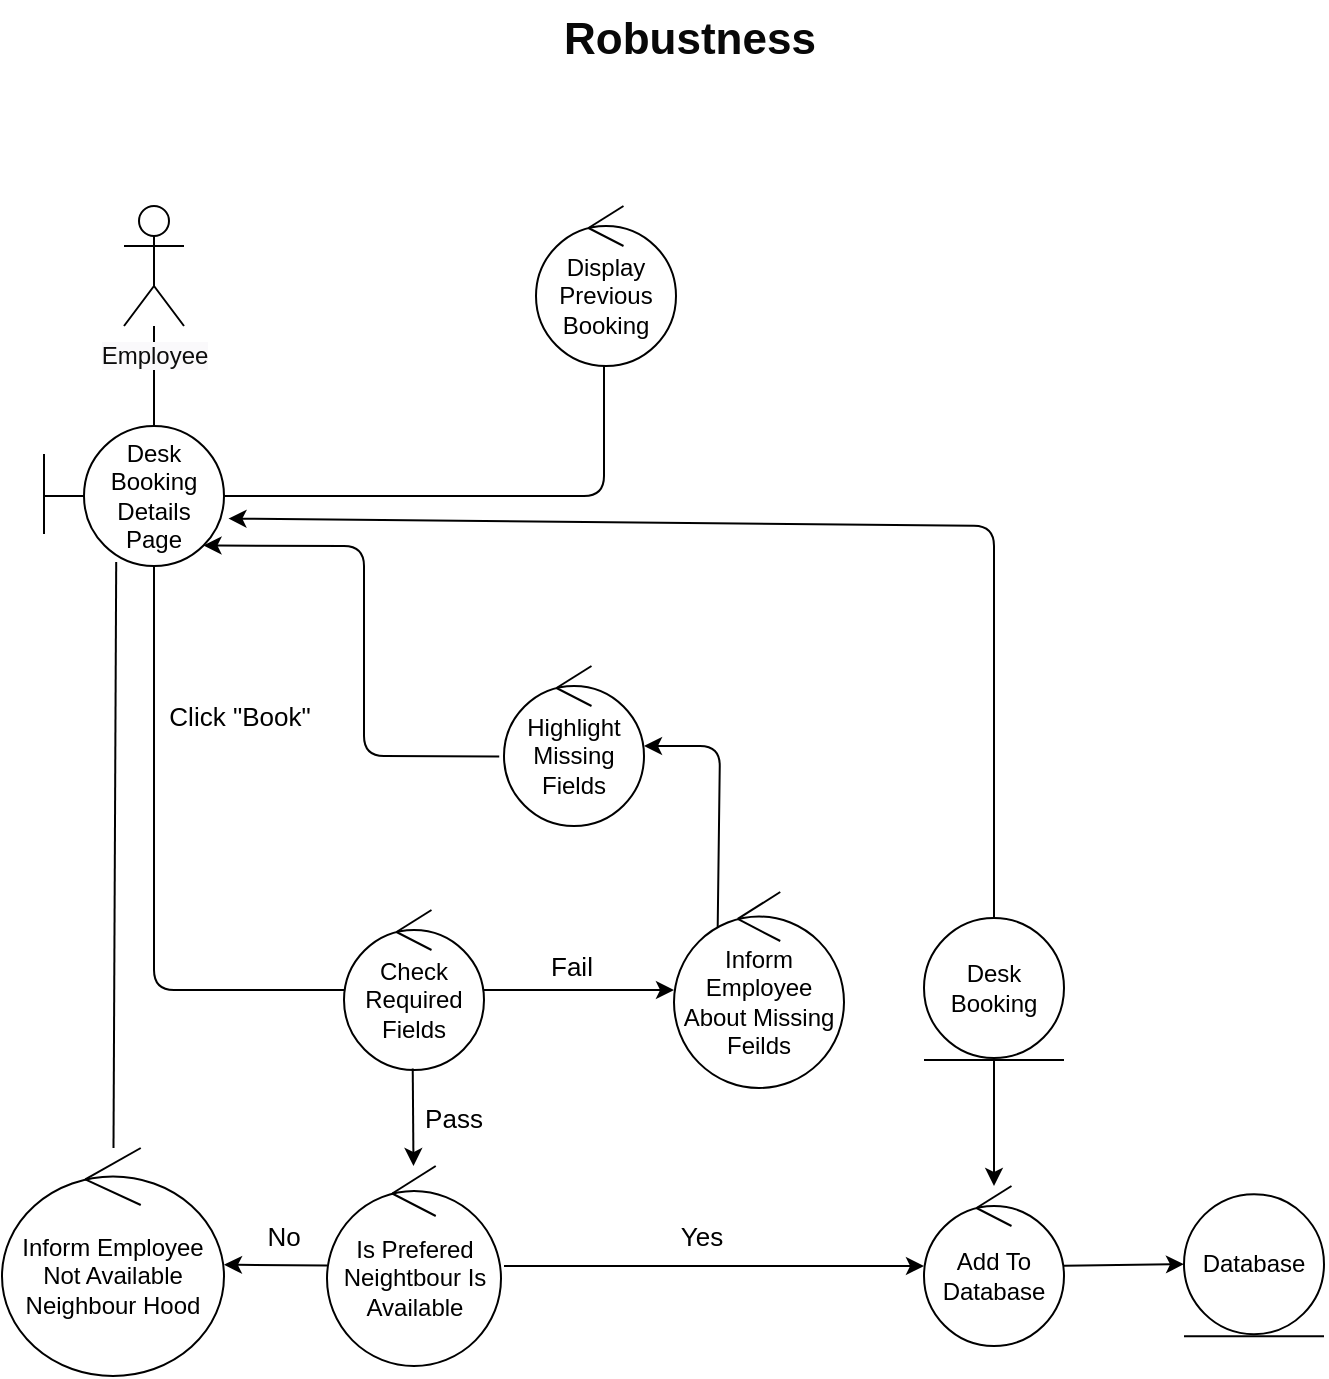 <mxfile>
    <diagram id="Bi9qd51IjeidhJhRthrw" name="Page-1">
        <mxGraphModel dx="755" dy="549" grid="1" gridSize="10" guides="1" tooltips="1" connect="1" arrows="1" fold="1" page="1" pageScale="1" pageWidth="850" pageHeight="1100" background="#ffffff" math="0" shadow="0">
            <root>
                <mxCell id="0"/>
                <mxCell id="1" parent="0"/>
                <mxCell id="36" style="edgeStyle=none;html=1;entryX=0.5;entryY=0;entryDx=0;entryDy=0;fontSize=13;endArrow=none;endFill=0;jumpStyle=arc;movable=1;resizable=1;rotatable=1;deletable=1;editable=1;connectable=1;" parent="1" source="2" target="3" edge="1">
                    <mxGeometry relative="1" as="geometry"/>
                </mxCell>
                <mxCell id="56" style="edgeStyle=none;jumpStyle=arc;html=1;exitX=1;exitY=1;exitDx=0;exitDy=0;entryX=-0.034;entryY=0.565;entryDx=0;entryDy=0;entryPerimeter=0;fontSize=13;startArrow=classic;startFill=1;endArrow=none;endFill=0;movable=1;resizable=1;rotatable=1;deletable=1;editable=1;connectable=1;" parent="1" source="3" target="52" edge="1">
                    <mxGeometry relative="1" as="geometry">
                        <Array as="points">
                            <mxPoint x="265" y="430"/>
                            <mxPoint x="265" y="535"/>
                        </Array>
                    </mxGeometry>
                </mxCell>
                <mxCell id="3" value="Desk Booking&lt;br&gt;Details&lt;br&gt;Page" style="ellipse;whiteSpace=wrap;html=1;aspect=fixed;movable=1;resizable=1;rotatable=1;deletable=1;editable=1;connectable=1;" parent="1" vertex="1">
                    <mxGeometry x="125" y="370" width="70" height="70" as="geometry"/>
                </mxCell>
                <mxCell id="6" value="" style="endArrow=none;html=1;fontSize=13;exitX=1;exitY=0.5;exitDx=0;exitDy=0;movable=1;resizable=1;rotatable=1;deletable=1;editable=1;connectable=1;" parent="1" source="3" edge="1">
                    <mxGeometry width="50" height="50" relative="1" as="geometry">
                        <mxPoint x="475" y="490" as="sourcePoint"/>
                        <mxPoint x="385" y="340" as="targetPoint"/>
                        <Array as="points">
                            <mxPoint x="385" y="405"/>
                        </Array>
                    </mxGeometry>
                </mxCell>
                <mxCell id="2" value="Employee" style="shape=umlActor;verticalLabelPosition=bottom;verticalAlign=top;outlineConnect=0;gradientColor=none;fillColor=default;labelBorderColor=none;fontColor=#0d0d0d;labelBackgroundColor=#faf9fb;spacing=3;html=1;labelPosition=center;align=center;movable=1;resizable=1;rotatable=1;deletable=1;editable=1;connectable=1;" parent="1" vertex="1">
                    <mxGeometry x="145" y="260" width="30" height="60" as="geometry"/>
                </mxCell>
                <mxCell id="39" value="Display&lt;br&gt;Previous&lt;br&gt;Booking" style="ellipse;shape=umlControl;whiteSpace=wrap;html=1;movable=1;resizable=1;rotatable=1;deletable=1;editable=1;connectable=1;" parent="1" vertex="1">
                    <mxGeometry x="351" y="260" width="70" height="80" as="geometry"/>
                </mxCell>
                <mxCell id="40" value="" style="endArrow=none;html=1;fontSize=13;jumpStyle=arc;movable=1;resizable=1;rotatable=1;deletable=1;editable=1;connectable=1;" parent="1" edge="1">
                    <mxGeometry width="50" height="50" relative="1" as="geometry">
                        <mxPoint x="105" y="424" as="sourcePoint"/>
                        <mxPoint x="105" y="384" as="targetPoint"/>
                    </mxGeometry>
                </mxCell>
                <mxCell id="41" value="" style="endArrow=none;html=1;fontSize=13;jumpStyle=arc;exitX=0;exitY=0.5;exitDx=0;exitDy=0;movable=1;resizable=1;rotatable=1;deletable=1;editable=1;connectable=1;" parent="1" source="3" edge="1">
                    <mxGeometry width="50" height="50" relative="1" as="geometry">
                        <mxPoint x="115" y="450" as="sourcePoint"/>
                        <mxPoint x="105" y="405" as="targetPoint"/>
                    </mxGeometry>
                </mxCell>
                <mxCell id="49" style="edgeStyle=none;jumpStyle=arc;html=1;entryX=0.5;entryY=1;entryDx=0;entryDy=0;fontSize=13;endArrow=none;endFill=0;movable=1;resizable=1;rotatable=1;deletable=1;editable=1;connectable=1;" parent="1" source="42" target="3" edge="1">
                    <mxGeometry relative="1" as="geometry">
                        <Array as="points">
                            <mxPoint x="160" y="652"/>
                        </Array>
                    </mxGeometry>
                </mxCell>
                <mxCell id="42" value="Check&lt;br&gt;Required&lt;br&gt;Fields" style="ellipse;shape=umlControl;whiteSpace=wrap;html=1;movable=1;resizable=1;rotatable=1;deletable=1;editable=1;connectable=1;" parent="1" vertex="1">
                    <mxGeometry x="255" y="612" width="70" height="80" as="geometry"/>
                </mxCell>
                <mxCell id="45" value="Click &quot;Book&quot;" style="text;strokeColor=none;align=center;fillColor=none;html=1;verticalAlign=middle;whiteSpace=wrap;rounded=0;fontSize=13;movable=1;resizable=1;rotatable=1;deletable=1;editable=1;connectable=1;" parent="1" vertex="1">
                    <mxGeometry x="158" y="500" width="90" height="30" as="geometry"/>
                </mxCell>
                <mxCell id="51" style="edgeStyle=none;jumpStyle=arc;html=1;fontSize=13;startArrow=classic;startFill=1;endArrow=none;endFill=0;movable=1;resizable=1;rotatable=1;deletable=1;editable=1;connectable=1;" parent="1" source="46" target="42" edge="1">
                    <mxGeometry relative="1" as="geometry"/>
                </mxCell>
                <mxCell id="46" value="Inform Employee About Missing Feilds" style="ellipse;shape=umlControl;whiteSpace=wrap;html=1;movable=1;resizable=1;rotatable=1;deletable=1;editable=1;connectable=1;" parent="1" vertex="1">
                    <mxGeometry x="420" y="603" width="85" height="98" as="geometry"/>
                </mxCell>
                <mxCell id="54" style="edgeStyle=none;jumpStyle=arc;html=1;entryX=0.257;entryY=0.18;entryDx=0;entryDy=0;entryPerimeter=0;fontSize=13;startArrow=classic;startFill=1;endArrow=none;endFill=0;movable=1;resizable=1;rotatable=1;deletable=1;editable=1;connectable=1;" parent="1" source="52" target="46" edge="1">
                    <mxGeometry relative="1" as="geometry">
                        <Array as="points">
                            <mxPoint x="443" y="530"/>
                        </Array>
                    </mxGeometry>
                </mxCell>
                <mxCell id="52" value="Highlight&lt;br&gt;Missing&lt;br&gt;Fields" style="ellipse;shape=umlControl;whiteSpace=wrap;html=1;movable=1;resizable=1;rotatable=1;deletable=1;editable=1;connectable=1;" parent="1" vertex="1">
                    <mxGeometry x="335" y="490" width="70" height="80" as="geometry"/>
                </mxCell>
                <mxCell id="62" style="edgeStyle=none;jumpStyle=arc;html=1;entryX=0.491;entryY=0.99;entryDx=0;entryDy=0;entryPerimeter=0;fontSize=13;startArrow=classic;startFill=1;endArrow=none;endFill=0;movable=1;resizable=1;rotatable=1;deletable=1;editable=1;connectable=1;" parent="1" source="57" target="42" edge="1">
                    <mxGeometry relative="1" as="geometry"/>
                </mxCell>
                <mxCell id="75" style="edgeStyle=none;jumpStyle=arc;html=1;entryX=1;entryY=0.512;entryDx=0;entryDy=0;entryPerimeter=0;fontSize=13;startArrow=none;startFill=0;endArrow=classic;endFill=1;movable=1;resizable=1;rotatable=1;deletable=1;editable=1;connectable=1;" parent="1" source="57" target="70" edge="1">
                    <mxGeometry relative="1" as="geometry"/>
                </mxCell>
                <mxCell id="57" value="Is Prefered Neightbour Is Available" style="ellipse;shape=umlControl;whiteSpace=wrap;html=1;movable=1;resizable=1;rotatable=1;deletable=1;editable=1;connectable=1;" parent="1" vertex="1">
                    <mxGeometry x="246.5" y="740" width="87" height="100" as="geometry"/>
                </mxCell>
                <mxCell id="65" style="edgeStyle=none;jumpStyle=arc;html=1;fontSize=13;startArrow=classic;startFill=1;endArrow=none;endFill=0;movable=1;resizable=1;rotatable=1;deletable=1;editable=1;connectable=1;" parent="1" source="64" edge="1">
                    <mxGeometry relative="1" as="geometry">
                        <mxPoint x="335" y="790" as="targetPoint"/>
                    </mxGeometry>
                </mxCell>
                <mxCell id="81" style="edgeStyle=none;jumpStyle=arc;html=1;entryX=0;entryY=0.5;entryDx=0;entryDy=0;fontSize=13;fontColor=default;startArrow=none;startFill=0;endArrow=classic;endFill=1;movable=1;resizable=1;rotatable=1;deletable=1;editable=1;connectable=1;" parent="1" source="64" target="80" edge="1">
                    <mxGeometry relative="1" as="geometry"/>
                </mxCell>
                <mxCell id="64" value="Add To Database" style="ellipse;shape=umlControl;whiteSpace=wrap;html=1;movable=1;resizable=1;rotatable=1;deletable=1;editable=1;connectable=1;" parent="1" vertex="1">
                    <mxGeometry x="545" y="750" width="70" height="80" as="geometry"/>
                </mxCell>
                <mxCell id="66" value="Yes" style="text;strokeColor=none;align=center;fillColor=none;html=1;verticalAlign=middle;whiteSpace=wrap;rounded=0;fontSize=13;movable=1;resizable=1;rotatable=1;deletable=1;editable=1;connectable=1;" parent="1" vertex="1">
                    <mxGeometry x="404" y="760" width="60" height="30" as="geometry"/>
                </mxCell>
                <mxCell id="68" value="" style="endArrow=none;html=1;fontSize=13;jumpStyle=arc;movable=1;resizable=1;rotatable=1;deletable=1;editable=1;connectable=1;" parent="1" edge="1">
                    <mxGeometry width="50" height="50" relative="1" as="geometry">
                        <mxPoint x="545" y="687" as="sourcePoint"/>
                        <mxPoint x="615" y="687" as="targetPoint"/>
                    </mxGeometry>
                </mxCell>
                <mxCell id="77" style="edgeStyle=none;jumpStyle=arc;html=1;fontSize=13;fontColor=default;startArrow=none;startFill=0;endArrow=classic;endFill=1;movable=1;resizable=1;rotatable=1;deletable=1;editable=1;connectable=1;" parent="1" source="67" edge="1">
                    <mxGeometry relative="1" as="geometry">
                        <mxPoint x="580" y="750" as="targetPoint"/>
                    </mxGeometry>
                </mxCell>
                <mxCell id="78" style="edgeStyle=none;jumpStyle=arc;html=1;entryX=1.032;entryY=0.661;entryDx=0;entryDy=0;entryPerimeter=0;fontSize=13;fontColor=default;startArrow=none;startFill=0;endArrow=classic;endFill=1;movable=1;resizable=1;rotatable=1;deletable=1;editable=1;connectable=1;" parent="1" source="67" target="3" edge="1">
                    <mxGeometry relative="1" as="geometry">
                        <Array as="points">
                            <mxPoint x="580" y="420"/>
                        </Array>
                    </mxGeometry>
                </mxCell>
                <mxCell id="67" value="Desk Booking" style="ellipse;whiteSpace=wrap;html=1;aspect=fixed;movable=1;resizable=1;rotatable=1;deletable=1;editable=1;connectable=1;" parent="1" vertex="1">
                    <mxGeometry x="545" y="616" width="70" height="70" as="geometry"/>
                </mxCell>
                <mxCell id="71" style="edgeStyle=none;jumpStyle=arc;html=1;fontSize=13;startArrow=none;startFill=0;endArrow=none;endFill=0;entryX=0.23;entryY=0.971;entryDx=0;entryDy=0;entryPerimeter=0;movable=1;resizable=1;rotatable=1;deletable=1;editable=1;connectable=1;" parent="1" source="70" target="3" edge="1">
                    <mxGeometry relative="1" as="geometry">
                        <mxPoint x="144" y="440" as="targetPoint"/>
                    </mxGeometry>
                </mxCell>
                <mxCell id="70" value="Inform Employee Not Available Neighbour Hood" style="ellipse;shape=umlControl;whiteSpace=wrap;html=1;movable=1;resizable=1;rotatable=1;deletable=1;editable=1;connectable=1;" parent="1" vertex="1">
                    <mxGeometry x="84" y="731" width="111" height="114" as="geometry"/>
                </mxCell>
                <mxCell id="76" value="No" style="text;strokeColor=none;align=center;fillColor=none;html=1;verticalAlign=middle;whiteSpace=wrap;rounded=0;fontSize=13;movable=1;resizable=1;rotatable=1;deletable=1;editable=1;connectable=1;" parent="1" vertex="1">
                    <mxGeometry x="195" y="760" width="60" height="30" as="geometry"/>
                </mxCell>
                <mxCell id="79" value="" style="endArrow=none;html=1;fontSize=13;jumpStyle=arc;movable=1;resizable=1;rotatable=1;deletable=1;editable=1;connectable=1;" parent="1" edge="1">
                    <mxGeometry width="50" height="50" relative="1" as="geometry">
                        <mxPoint x="675" y="825.07" as="sourcePoint"/>
                        <mxPoint x="745" y="825.07" as="targetPoint"/>
                    </mxGeometry>
                </mxCell>
                <mxCell id="80" value="Database" style="ellipse;whiteSpace=wrap;html=1;aspect=fixed;movable=1;resizable=1;rotatable=1;deletable=1;editable=1;connectable=1;" parent="1" vertex="1">
                    <mxGeometry x="675" y="754.07" width="70" height="70" as="geometry"/>
                </mxCell>
                <mxCell id="144" value="Pass" style="text;strokeColor=none;align=center;fillColor=none;html=1;verticalAlign=middle;whiteSpace=wrap;rounded=0;fontSize=13;movable=1;resizable=1;rotatable=1;deletable=1;editable=1;connectable=1;" parent="1" vertex="1">
                    <mxGeometry x="280" y="701" width="60" height="30" as="geometry"/>
                </mxCell>
                <mxCell id="145" value="Fail" style="text;strokeColor=none;align=center;fillColor=none;html=1;verticalAlign=middle;whiteSpace=wrap;rounded=0;fontSize=13;movable=1;resizable=1;rotatable=1;deletable=1;editable=1;connectable=1;" parent="1" vertex="1">
                    <mxGeometry x="339" y="625" width="60" height="30" as="geometry"/>
                </mxCell>
                <mxCell id="146" value="Robustness" style="text;strokeColor=none;align=center;fillColor=none;html=1;verticalAlign=middle;whiteSpace=wrap;rounded=0;labelBackgroundColor=#FFFFFF;labelBorderColor=none;fontSize=22;fontColor=#080808;fontStyle=1;direction=west;movable=1;resizable=1;rotatable=1;deletable=1;editable=1;connectable=1;" parent="1" vertex="1">
                    <mxGeometry x="353" y="157" width="150" height="40" as="geometry"/>
                </mxCell>
            </root>
        </mxGraphModel>
    </diagram>
</mxfile>